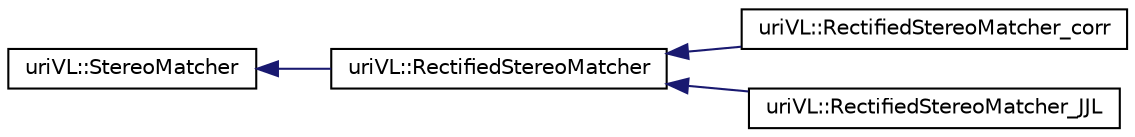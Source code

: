 digraph "Graphical Class Hierarchy"
{
  edge [fontname="Helvetica",fontsize="10",labelfontname="Helvetica",labelfontsize="10"];
  node [fontname="Helvetica",fontsize="10",shape=record];
  rankdir="LR";
  Node1 [label="uriVL::StereoMatcher",height=0.2,width=0.4,color="black", fillcolor="white", style="filled",URL="$classuriVL_1_1StereoMatcher.html",tooltip="Pure virtual parent class for all classes that implement a stereo matching algorithm. "];
  Node1 -> Node2 [dir="back",color="midnightblue",fontsize="10",style="solid",fontname="Helvetica"];
  Node2 [label="uriVL::RectifiedStereoMatcher",height=0.2,width=0.4,color="black", fillcolor="white", style="filled",URL="$classuriVL_1_1RectifiedStereoMatcher.html",tooltip="Pure virtual parent class for all classes that implement a stereo matching algorithm for rectified st..."];
  Node2 -> Node3 [dir="back",color="midnightblue",fontsize="10",style="solid",fontname="Helvetica"];
  Node3 [label="uriVL::RectifiedStereoMatcher_corr",height=0.2,width=0.4,color="black", fillcolor="white", style="filled",URL="$classuriVL_1_1RectifiedStereoMatcher__corr.html"];
  Node2 -> Node4 [dir="back",color="midnightblue",fontsize="10",style="solid",fontname="Helvetica"];
  Node4 [label="uriVL::RectifiedStereoMatcher_JJL",height=0.2,width=0.4,color="black", fillcolor="white", style="filled",URL="$classuriVL_1_1RectifiedStereoMatcher__JJL.html"];
}
